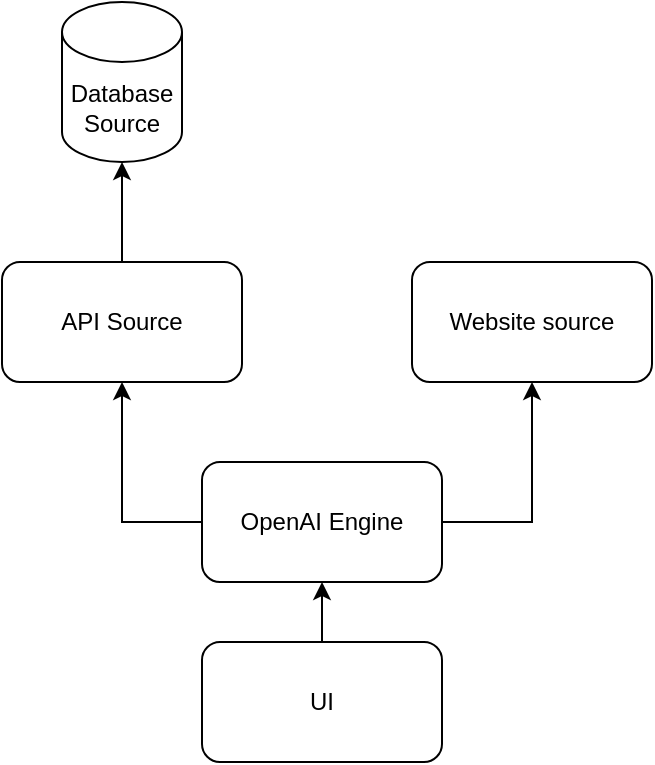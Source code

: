 <mxfile version="20.5.3" type="embed"><diagram id="IkT93PwuEm1JNoc7komQ" name="Page-1"><mxGraphModel dx="850" dy="580" grid="1" gridSize="10" guides="1" tooltips="1" connect="1" arrows="1" fold="1" page="1" pageScale="1" pageWidth="850" pageHeight="1100" math="0" shadow="0"><root><mxCell id="0"/><mxCell id="1" parent="0"/><mxCell id="3" value="API Source" style="rounded=1;whiteSpace=wrap;html=1;" vertex="1" parent="1"><mxGeometry x="160" y="160" width="120" height="60" as="geometry"/></mxCell><mxCell id="4" value="Website source" style="rounded=1;whiteSpace=wrap;html=1;" vertex="1" parent="1"><mxGeometry x="365" y="160" width="120" height="60" as="geometry"/></mxCell><mxCell id="5" value="Database Source" style="shape=cylinder3;whiteSpace=wrap;html=1;boundedLbl=1;backgroundOutline=1;size=15;" vertex="1" parent="1"><mxGeometry x="190" y="30" width="60" height="80" as="geometry"/></mxCell><mxCell id="6" value="" style="endArrow=classic;html=1;rounded=0;exitX=0.5;exitY=0;exitDx=0;exitDy=0;" edge="1" parent="1" source="3" target="5"><mxGeometry width="50" height="50" relative="1" as="geometry"><mxPoint x="180" y="360" as="sourcePoint"/><mxPoint x="230" y="310" as="targetPoint"/></mxGeometry></mxCell><mxCell id="8" value="OpenAI Engine" style="rounded=1;whiteSpace=wrap;html=1;" vertex="1" parent="1"><mxGeometry x="260" y="260" width="120" height="60" as="geometry"/></mxCell><mxCell id="9" value="" style="endArrow=classic;html=1;rounded=0;exitX=0;exitY=0.5;exitDx=0;exitDy=0;" edge="1" parent="1" source="8" target="3"><mxGeometry width="50" height="50" relative="1" as="geometry"><mxPoint x="160" y="320" as="sourcePoint"/><mxPoint x="210" y="270" as="targetPoint"/><Array as="points"><mxPoint x="220" y="290"/></Array></mxGeometry></mxCell><mxCell id="10" value="" style="endArrow=classic;html=1;rounded=0;exitX=1;exitY=0.5;exitDx=0;exitDy=0;entryX=0.5;entryY=1;entryDx=0;entryDy=0;" edge="1" parent="1" source="8" target="4"><mxGeometry width="50" height="50" relative="1" as="geometry"><mxPoint x="500" y="360" as="sourcePoint"/><mxPoint x="550" y="310" as="targetPoint"/><Array as="points"><mxPoint x="425" y="290"/></Array></mxGeometry></mxCell><mxCell id="11" value="UI" style="rounded=1;whiteSpace=wrap;html=1;" vertex="1" parent="1"><mxGeometry x="260" y="350" width="120" height="60" as="geometry"/></mxCell><mxCell id="12" value="" style="endArrow=classic;html=1;rounded=0;entryX=0.5;entryY=1;entryDx=0;entryDy=0;" edge="1" parent="1" source="11" target="8"><mxGeometry width="50" height="50" relative="1" as="geometry"><mxPoint x="420" y="420" as="sourcePoint"/><mxPoint x="470" y="370" as="targetPoint"/></mxGeometry></mxCell></root></mxGraphModel></diagram></mxfile>